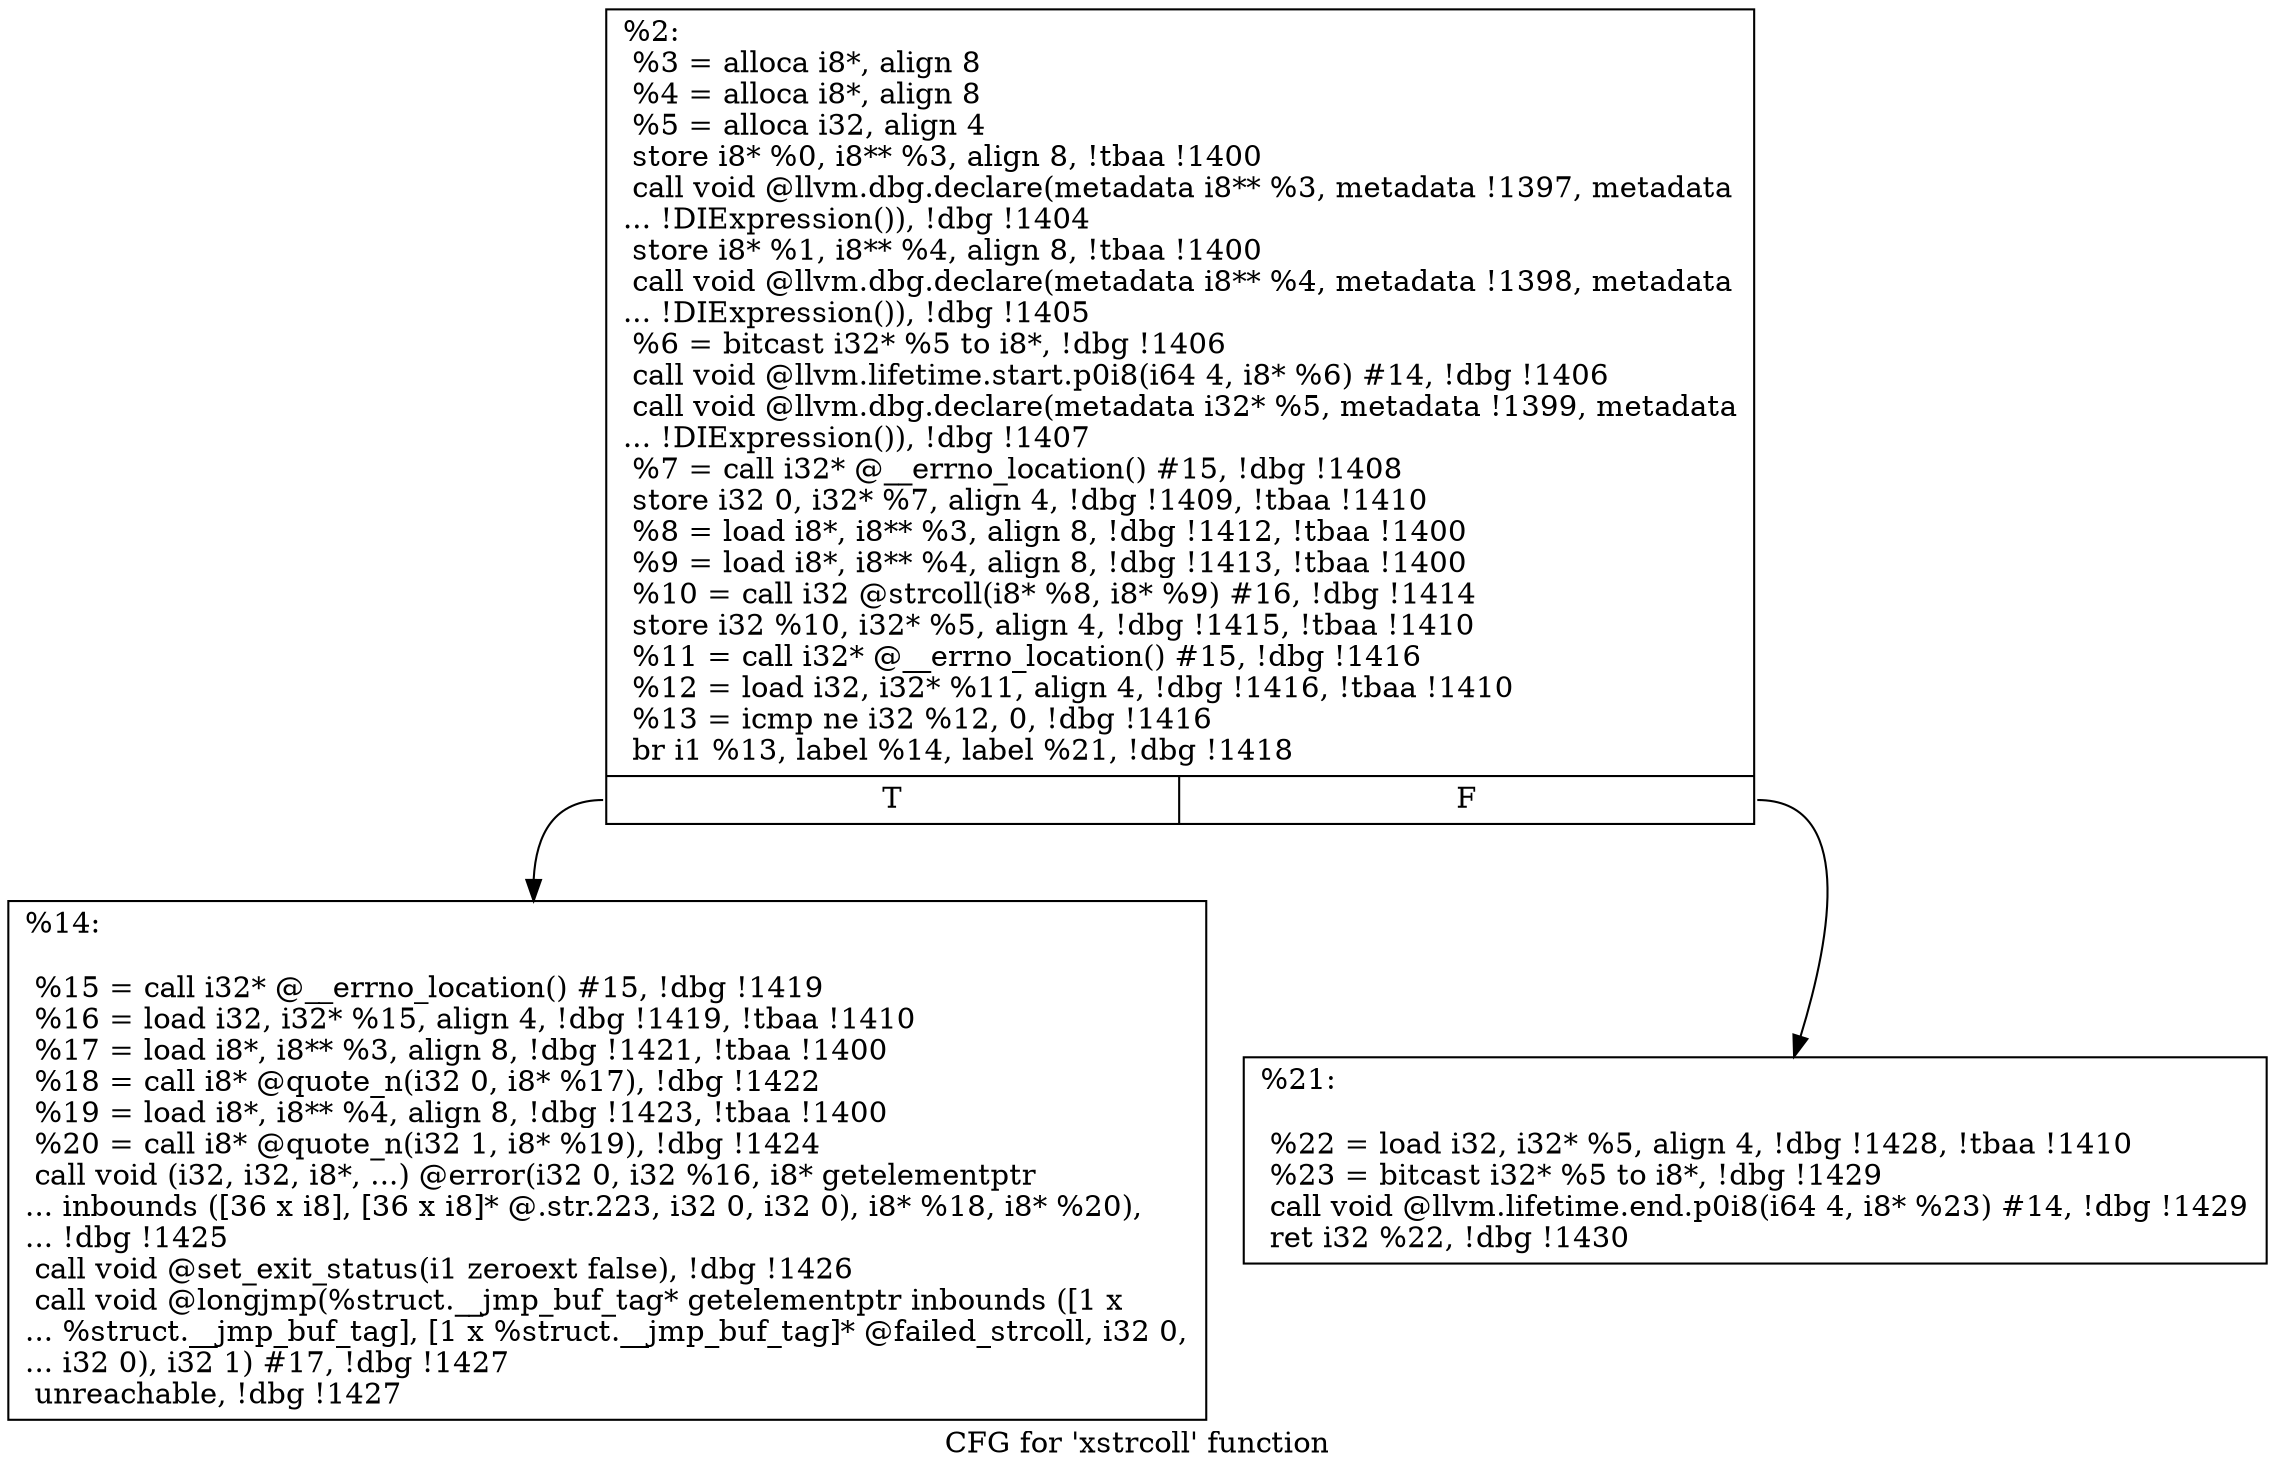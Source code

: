 digraph "CFG for 'xstrcoll' function" {
	label="CFG for 'xstrcoll' function";

	Node0x236a4f0 [shape=record,label="{%2:\l  %3 = alloca i8*, align 8\l  %4 = alloca i8*, align 8\l  %5 = alloca i32, align 4\l  store i8* %0, i8** %3, align 8, !tbaa !1400\l  call void @llvm.dbg.declare(metadata i8** %3, metadata !1397, metadata\l... !DIExpression()), !dbg !1404\l  store i8* %1, i8** %4, align 8, !tbaa !1400\l  call void @llvm.dbg.declare(metadata i8** %4, metadata !1398, metadata\l... !DIExpression()), !dbg !1405\l  %6 = bitcast i32* %5 to i8*, !dbg !1406\l  call void @llvm.lifetime.start.p0i8(i64 4, i8* %6) #14, !dbg !1406\l  call void @llvm.dbg.declare(metadata i32* %5, metadata !1399, metadata\l... !DIExpression()), !dbg !1407\l  %7 = call i32* @__errno_location() #15, !dbg !1408\l  store i32 0, i32* %7, align 4, !dbg !1409, !tbaa !1410\l  %8 = load i8*, i8** %3, align 8, !dbg !1412, !tbaa !1400\l  %9 = load i8*, i8** %4, align 8, !dbg !1413, !tbaa !1400\l  %10 = call i32 @strcoll(i8* %8, i8* %9) #16, !dbg !1414\l  store i32 %10, i32* %5, align 4, !dbg !1415, !tbaa !1410\l  %11 = call i32* @__errno_location() #15, !dbg !1416\l  %12 = load i32, i32* %11, align 4, !dbg !1416, !tbaa !1410\l  %13 = icmp ne i32 %12, 0, !dbg !1416\l  br i1 %13, label %14, label %21, !dbg !1418\l|{<s0>T|<s1>F}}"];
	Node0x236a4f0:s0 -> Node0x236b4a0;
	Node0x236a4f0:s1 -> Node0x236b4f0;
	Node0x236b4a0 [shape=record,label="{%14:\l\l  %15 = call i32* @__errno_location() #15, !dbg !1419\l  %16 = load i32, i32* %15, align 4, !dbg !1419, !tbaa !1410\l  %17 = load i8*, i8** %3, align 8, !dbg !1421, !tbaa !1400\l  %18 = call i8* @quote_n(i32 0, i8* %17), !dbg !1422\l  %19 = load i8*, i8** %4, align 8, !dbg !1423, !tbaa !1400\l  %20 = call i8* @quote_n(i32 1, i8* %19), !dbg !1424\l  call void (i32, i32, i8*, ...) @error(i32 0, i32 %16, i8* getelementptr\l... inbounds ([36 x i8], [36 x i8]* @.str.223, i32 0, i32 0), i8* %18, i8* %20),\l... !dbg !1425\l  call void @set_exit_status(i1 zeroext false), !dbg !1426\l  call void @longjmp(%struct.__jmp_buf_tag* getelementptr inbounds ([1 x\l... %struct.__jmp_buf_tag], [1 x %struct.__jmp_buf_tag]* @failed_strcoll, i32 0,\l... i32 0), i32 1) #17, !dbg !1427\l  unreachable, !dbg !1427\l}"];
	Node0x236b4f0 [shape=record,label="{%21:\l\l  %22 = load i32, i32* %5, align 4, !dbg !1428, !tbaa !1410\l  %23 = bitcast i32* %5 to i8*, !dbg !1429\l  call void @llvm.lifetime.end.p0i8(i64 4, i8* %23) #14, !dbg !1429\l  ret i32 %22, !dbg !1430\l}"];
}
